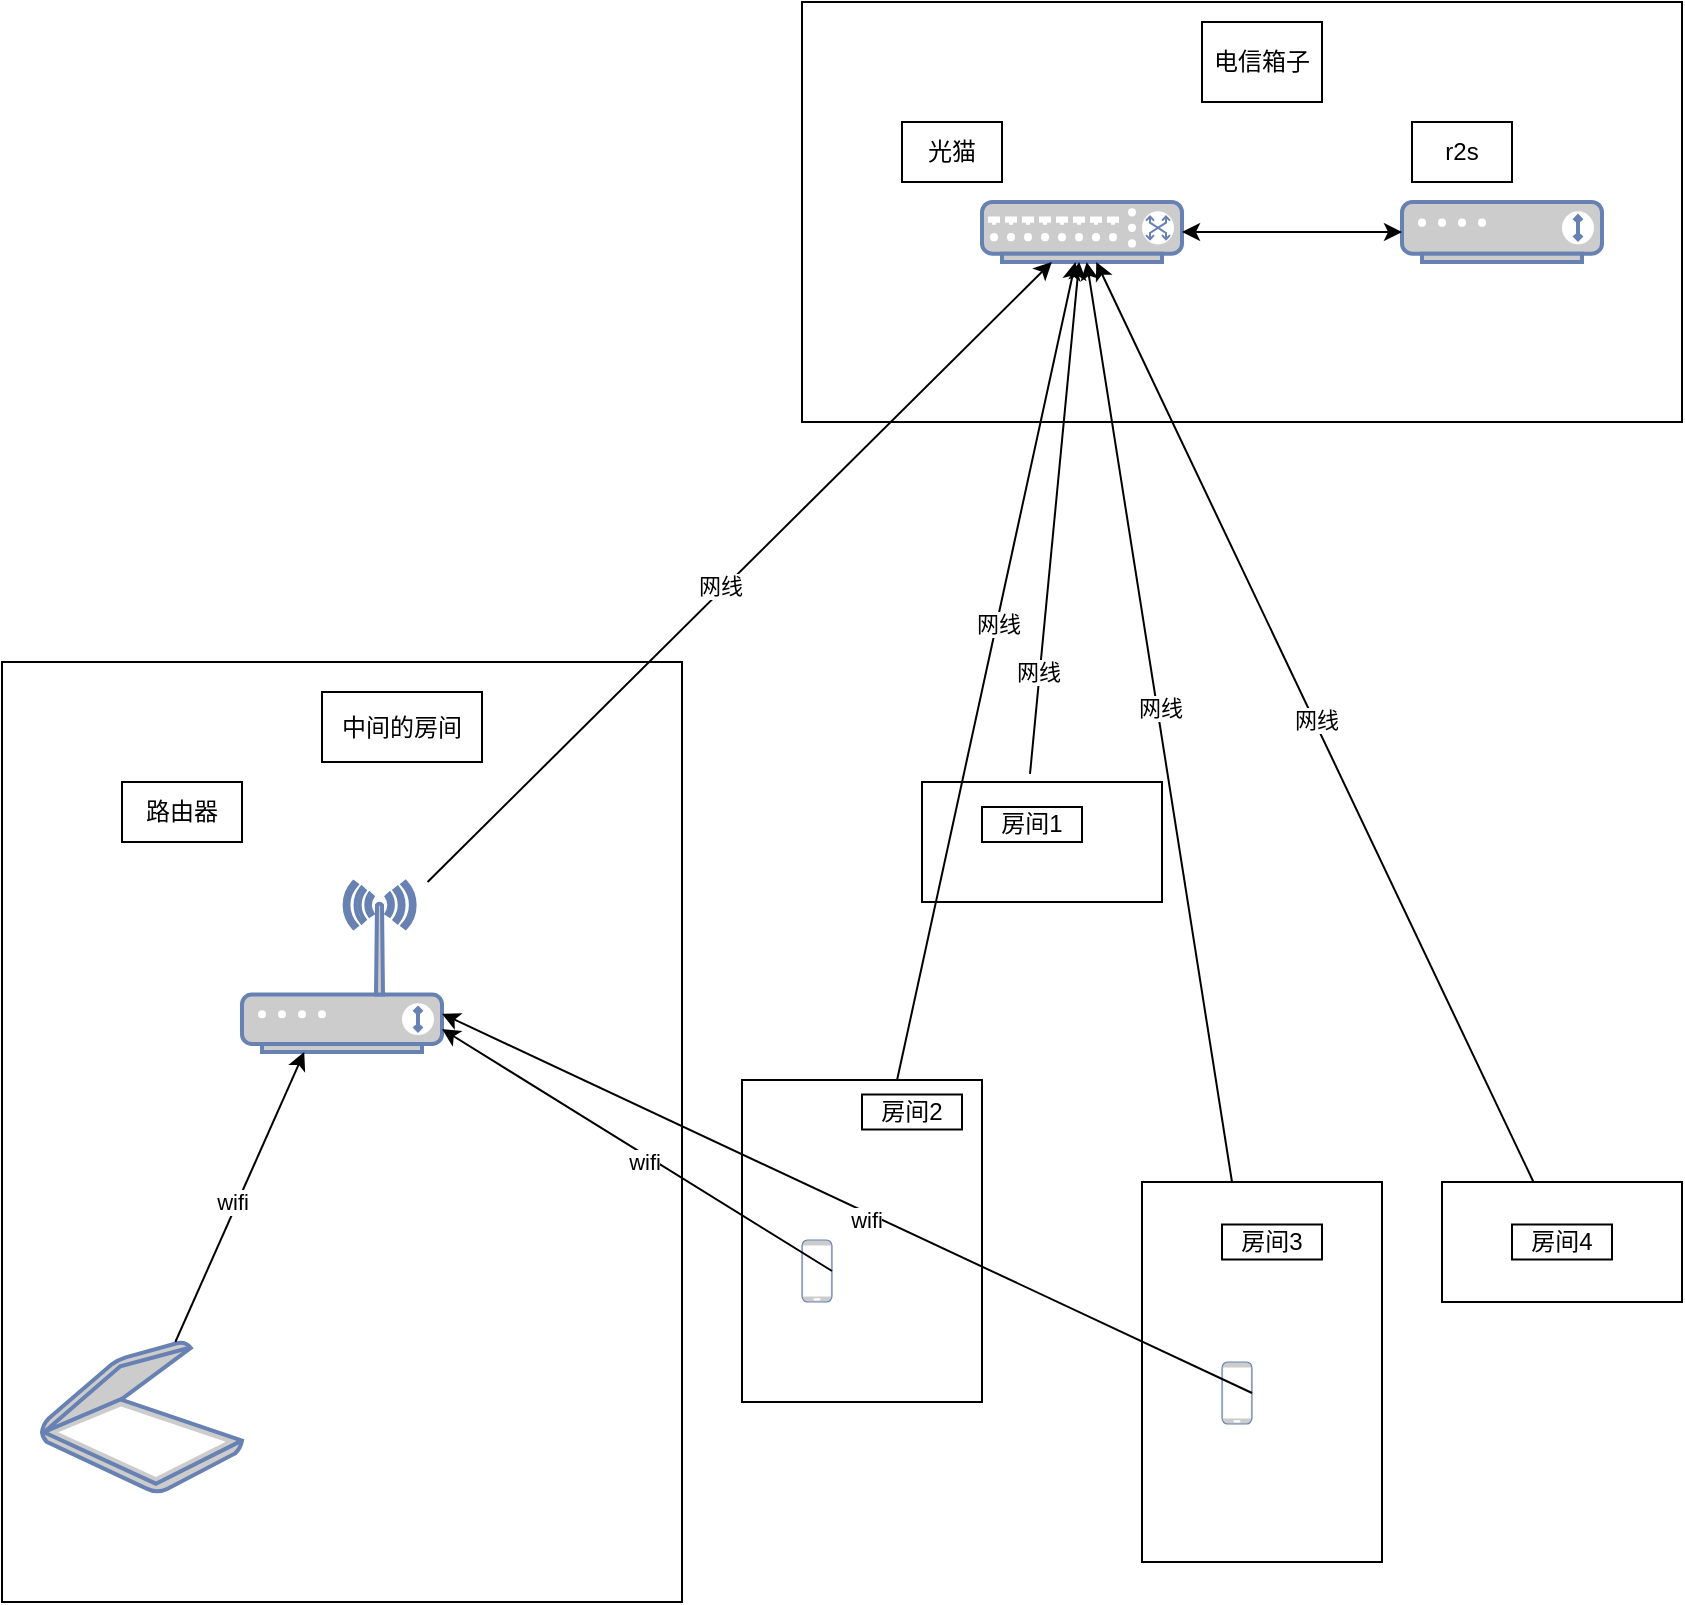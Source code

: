 <mxfile version="21.1.1" type="github">
  <diagram id="Ht1M8jgEwFfnCIfOTk4-" name="Page-1">
    <mxGraphModel dx="1562" dy="867" grid="1" gridSize="10" guides="1" tooltips="1" connect="1" arrows="1" fold="1" page="1" pageScale="1" pageWidth="1169" pageHeight="827" math="0" shadow="0">
      <root>
        <mxCell id="0" />
        <mxCell id="1" parent="0" />
        <mxCell id="m_8UG7gQofnNzncV905W-1" value="" style="rounded=0;whiteSpace=wrap;html=1;" vertex="1" parent="1">
          <mxGeometry x="530" y="60" width="440" height="210" as="geometry" />
        </mxCell>
        <mxCell id="m_8UG7gQofnNzncV905W-2" value="" style="rounded=0;whiteSpace=wrap;html=1;" vertex="1" parent="1">
          <mxGeometry x="130" y="390" width="340" height="470" as="geometry" />
        </mxCell>
        <mxCell id="m_8UG7gQofnNzncV905W-3" value="" style="fontColor=#0066CC;verticalAlign=top;verticalLabelPosition=bottom;labelPosition=center;align=center;html=1;outlineConnect=0;fillColor=#CCCCCC;strokeColor=#6881B3;gradientColor=none;gradientDirection=north;strokeWidth=2;shape=mxgraph.networks.switch;" vertex="1" parent="1">
          <mxGeometry x="620" y="160" width="100" height="30" as="geometry" />
        </mxCell>
        <mxCell id="m_8UG7gQofnNzncV905W-4" value="光猫" style="whiteSpace=wrap;html=1;" vertex="1" parent="1">
          <mxGeometry x="580" y="120" width="50" height="30" as="geometry" />
        </mxCell>
        <mxCell id="m_8UG7gQofnNzncV905W-5" value="" style="fontColor=#0066CC;verticalAlign=top;verticalLabelPosition=bottom;labelPosition=center;align=center;html=1;outlineConnect=0;fillColor=#CCCCCC;strokeColor=#6881B3;gradientColor=none;gradientDirection=north;strokeWidth=2;shape=mxgraph.networks.wireless_modem;" vertex="1" parent="1">
          <mxGeometry x="250" y="500" width="100" height="85" as="geometry" />
        </mxCell>
        <mxCell id="m_8UG7gQofnNzncV905W-6" value="路由器" style="whiteSpace=wrap;html=1;" vertex="1" parent="1">
          <mxGeometry x="190" y="450" width="60" height="30" as="geometry" />
        </mxCell>
        <mxCell id="m_8UG7gQofnNzncV905W-7" value="中间的房间" style="whiteSpace=wrap;html=1;" vertex="1" parent="1">
          <mxGeometry x="290" y="405" width="80" height="35" as="geometry" />
        </mxCell>
        <mxCell id="m_8UG7gQofnNzncV905W-8" value="电信箱子" style="rounded=0;whiteSpace=wrap;html=1;" vertex="1" parent="1">
          <mxGeometry x="730" y="70" width="60" height="40" as="geometry" />
        </mxCell>
        <mxCell id="m_8UG7gQofnNzncV905W-9" value="" style="rounded=0;whiteSpace=wrap;html=1;" vertex="1" parent="1">
          <mxGeometry x="590" y="450" width="120" height="60" as="geometry" />
        </mxCell>
        <mxCell id="m_8UG7gQofnNzncV905W-10" value="" style="rounded=0;whiteSpace=wrap;html=1;" vertex="1" parent="1">
          <mxGeometry x="500" y="599" width="120" height="161" as="geometry" />
        </mxCell>
        <mxCell id="m_8UG7gQofnNzncV905W-11" value="" style="rounded=0;whiteSpace=wrap;html=1;" vertex="1" parent="1">
          <mxGeometry x="700" y="650" width="120" height="190" as="geometry" />
        </mxCell>
        <mxCell id="m_8UG7gQofnNzncV905W-12" value="" style="rounded=0;whiteSpace=wrap;html=1;" vertex="1" parent="1">
          <mxGeometry x="850" y="650" width="120" height="60" as="geometry" />
        </mxCell>
        <mxCell id="m_8UG7gQofnNzncV905W-13" value="" style="endArrow=classic;html=1;rounded=0;exitX=0.45;exitY=-0.067;exitDx=0;exitDy=0;exitPerimeter=0;" edge="1" parent="1" source="m_8UG7gQofnNzncV905W-9" target="m_8UG7gQofnNzncV905W-3">
          <mxGeometry width="50" height="50" relative="1" as="geometry">
            <mxPoint x="620" y="470" as="sourcePoint" />
            <mxPoint x="670" y="420" as="targetPoint" />
          </mxGeometry>
        </mxCell>
        <mxCell id="m_8UG7gQofnNzncV905W-14" value="网线" style="edgeLabel;html=1;align=center;verticalAlign=middle;resizable=0;points=[];" vertex="1" connectable="0" parent="m_8UG7gQofnNzncV905W-13">
          <mxGeometry x="-0.602" y="1" relative="1" as="geometry">
            <mxPoint as="offset" />
          </mxGeometry>
        </mxCell>
        <mxCell id="m_8UG7gQofnNzncV905W-15" value="" style="endArrow=classic;html=1;rounded=0;" edge="1" parent="1" source="m_8UG7gQofnNzncV905W-10" target="m_8UG7gQofnNzncV905W-3">
          <mxGeometry width="50" height="50" relative="1" as="geometry">
            <mxPoint x="654" y="456" as="sourcePoint" />
            <mxPoint x="679" y="200" as="targetPoint" />
          </mxGeometry>
        </mxCell>
        <mxCell id="m_8UG7gQofnNzncV905W-16" value="网线" style="edgeLabel;html=1;align=center;verticalAlign=middle;resizable=0;points=[];" vertex="1" connectable="0" parent="m_8UG7gQofnNzncV905W-15">
          <mxGeometry x="0.119" relative="1" as="geometry">
            <mxPoint as="offset" />
          </mxGeometry>
        </mxCell>
        <mxCell id="m_8UG7gQofnNzncV905W-17" value="" style="endArrow=classic;html=1;rounded=0;" edge="1" parent="1" source="m_8UG7gQofnNzncV905W-11" target="m_8UG7gQofnNzncV905W-3">
          <mxGeometry width="50" height="50" relative="1" as="geometry">
            <mxPoint x="587" y="595" as="sourcePoint" />
            <mxPoint x="677" y="200" as="targetPoint" />
          </mxGeometry>
        </mxCell>
        <mxCell id="m_8UG7gQofnNzncV905W-18" value="网线" style="edgeLabel;html=1;align=center;verticalAlign=middle;resizable=0;points=[];" vertex="1" connectable="0" parent="m_8UG7gQofnNzncV905W-17">
          <mxGeometry x="0.03" y="-1" relative="1" as="geometry">
            <mxPoint as="offset" />
          </mxGeometry>
        </mxCell>
        <mxCell id="m_8UG7gQofnNzncV905W-19" value="" style="endArrow=classic;html=1;rounded=0;" edge="1" parent="1" source="m_8UG7gQofnNzncV905W-12" target="m_8UG7gQofnNzncV905W-3">
          <mxGeometry width="50" height="50" relative="1" as="geometry">
            <mxPoint x="765" y="660" as="sourcePoint" />
            <mxPoint x="683" y="200" as="targetPoint" />
          </mxGeometry>
        </mxCell>
        <mxCell id="m_8UG7gQofnNzncV905W-20" value="网线" style="edgeLabel;html=1;align=center;verticalAlign=middle;resizable=0;points=[];" vertex="1" connectable="0" parent="m_8UG7gQofnNzncV905W-19">
          <mxGeometry x="0.008" relative="1" as="geometry">
            <mxPoint x="1" as="offset" />
          </mxGeometry>
        </mxCell>
        <mxCell id="m_8UG7gQofnNzncV905W-21" value="" style="endArrow=classic;html=1;rounded=0;" edge="1" parent="1" source="m_8UG7gQofnNzncV905W-5" target="m_8UG7gQofnNzncV905W-3">
          <mxGeometry width="50" height="50" relative="1" as="geometry">
            <mxPoint x="906" y="660" as="sourcePoint" />
            <mxPoint x="687" y="200" as="targetPoint" />
          </mxGeometry>
        </mxCell>
        <mxCell id="m_8UG7gQofnNzncV905W-22" value="网线" style="edgeLabel;html=1;align=center;verticalAlign=middle;resizable=0;points=[];" vertex="1" connectable="0" parent="m_8UG7gQofnNzncV905W-21">
          <mxGeometry x="-0.054" y="3" relative="1" as="geometry">
            <mxPoint as="offset" />
          </mxGeometry>
        </mxCell>
        <mxCell id="m_8UG7gQofnNzncV905W-23" value="房间1" style="whiteSpace=wrap;html=1;" vertex="1" parent="1">
          <mxGeometry x="620" y="462.5" width="50" height="17.5" as="geometry" />
        </mxCell>
        <mxCell id="m_8UG7gQofnNzncV905W-24" value="房间2" style="whiteSpace=wrap;html=1;" vertex="1" parent="1">
          <mxGeometry x="560" y="606.25" width="50" height="17.5" as="geometry" />
        </mxCell>
        <mxCell id="m_8UG7gQofnNzncV905W-25" value="房间3" style="whiteSpace=wrap;html=1;" vertex="1" parent="1">
          <mxGeometry x="740" y="671.25" width="50" height="17.5" as="geometry" />
        </mxCell>
        <mxCell id="m_8UG7gQofnNzncV905W-26" value="房间4" style="whiteSpace=wrap;html=1;" vertex="1" parent="1">
          <mxGeometry x="885" y="671.25" width="50" height="17.5" as="geometry" />
        </mxCell>
        <mxCell id="m_8UG7gQofnNzncV905W-27" value="" style="fontColor=#0066CC;verticalAlign=top;verticalLabelPosition=bottom;labelPosition=center;align=center;html=1;outlineConnect=0;fillColor=#CCCCCC;strokeColor=#6881B3;gradientColor=none;gradientDirection=north;strokeWidth=2;shape=mxgraph.networks.scanner;" vertex="1" parent="1">
          <mxGeometry x="150" y="730" width="100" height="75" as="geometry" />
        </mxCell>
        <mxCell id="m_8UG7gQofnNzncV905W-28" value="" style="fontColor=#0066CC;verticalAlign=top;verticalLabelPosition=bottom;labelPosition=center;align=center;html=1;outlineConnect=0;fillColor=#CCCCCC;strokeColor=#6881B3;gradientColor=none;gradientDirection=north;strokeWidth=2;shape=mxgraph.networks.mobile;" vertex="1" parent="1">
          <mxGeometry x="530" y="679" width="15" height="31" as="geometry" />
        </mxCell>
        <mxCell id="m_8UG7gQofnNzncV905W-29" value="" style="fontColor=#0066CC;verticalAlign=top;verticalLabelPosition=bottom;labelPosition=center;align=center;html=1;outlineConnect=0;fillColor=#CCCCCC;strokeColor=#6881B3;gradientColor=none;gradientDirection=north;strokeWidth=2;shape=mxgraph.networks.mobile;" vertex="1" parent="1">
          <mxGeometry x="740" y="740" width="15" height="31" as="geometry" />
        </mxCell>
        <mxCell id="m_8UG7gQofnNzncV905W-30" value="" style="endArrow=classic;html=1;rounded=0;" edge="1" parent="1" source="m_8UG7gQofnNzncV905W-27" target="m_8UG7gQofnNzncV905W-5">
          <mxGeometry width="50" height="50" relative="1" as="geometry">
            <mxPoint x="353" y="510" as="sourcePoint" />
            <mxPoint x="665" y="200" as="targetPoint" />
          </mxGeometry>
        </mxCell>
        <mxCell id="m_8UG7gQofnNzncV905W-31" value="wifi" style="edgeLabel;html=1;align=center;verticalAlign=middle;resizable=0;points=[];" vertex="1" connectable="0" parent="m_8UG7gQofnNzncV905W-30">
          <mxGeometry x="-0.054" y="3" relative="1" as="geometry">
            <mxPoint as="offset" />
          </mxGeometry>
        </mxCell>
        <mxCell id="m_8UG7gQofnNzncV905W-32" value="" style="endArrow=classic;html=1;rounded=0;exitX=1;exitY=0.5;exitDx=0;exitDy=0;exitPerimeter=0;" edge="1" parent="1" source="m_8UG7gQofnNzncV905W-28" target="m_8UG7gQofnNzncV905W-5">
          <mxGeometry width="50" height="50" relative="1" as="geometry">
            <mxPoint x="227" y="740" as="sourcePoint" />
            <mxPoint x="291" y="595" as="targetPoint" />
          </mxGeometry>
        </mxCell>
        <mxCell id="m_8UG7gQofnNzncV905W-33" value="wifi" style="edgeLabel;html=1;align=center;verticalAlign=middle;resizable=0;points=[];" vertex="1" connectable="0" parent="m_8UG7gQofnNzncV905W-32">
          <mxGeometry x="-0.054" y="3" relative="1" as="geometry">
            <mxPoint as="offset" />
          </mxGeometry>
        </mxCell>
        <mxCell id="m_8UG7gQofnNzncV905W-34" value="" style="endArrow=classic;html=1;rounded=0;exitX=1;exitY=0.5;exitDx=0;exitDy=0;exitPerimeter=0;" edge="1" parent="1" source="m_8UG7gQofnNzncV905W-29" target="m_8UG7gQofnNzncV905W-5">
          <mxGeometry width="50" height="50" relative="1" as="geometry">
            <mxPoint x="555" y="705" as="sourcePoint" />
            <mxPoint x="360" y="584" as="targetPoint" />
          </mxGeometry>
        </mxCell>
        <mxCell id="m_8UG7gQofnNzncV905W-35" value="wifi" style="edgeLabel;html=1;align=center;verticalAlign=middle;resizable=0;points=[];" vertex="1" connectable="0" parent="m_8UG7gQofnNzncV905W-34">
          <mxGeometry x="-0.054" y="3" relative="1" as="geometry">
            <mxPoint as="offset" />
          </mxGeometry>
        </mxCell>
        <mxCell id="m_8UG7gQofnNzncV905W-36" value="" style="fontColor=#0066CC;verticalAlign=top;verticalLabelPosition=bottom;labelPosition=center;align=center;html=1;outlineConnect=0;fillColor=#CCCCCC;strokeColor=#6881B3;gradientColor=none;gradientDirection=north;strokeWidth=2;shape=mxgraph.networks.modem;" vertex="1" parent="1">
          <mxGeometry x="830" y="160" width="100" height="30" as="geometry" />
        </mxCell>
        <mxCell id="m_8UG7gQofnNzncV905W-37" value="r2s" style="whiteSpace=wrap;html=1;" vertex="1" parent="1">
          <mxGeometry x="835" y="120" width="50" height="30" as="geometry" />
        </mxCell>
        <mxCell id="m_8UG7gQofnNzncV905W-38" value="" style="endArrow=classic;startArrow=classic;html=1;rounded=0;" edge="1" parent="1" source="m_8UG7gQofnNzncV905W-3" target="m_8UG7gQofnNzncV905W-36">
          <mxGeometry width="50" height="50" relative="1" as="geometry">
            <mxPoint x="770" y="220" as="sourcePoint" />
            <mxPoint x="820" y="170" as="targetPoint" />
          </mxGeometry>
        </mxCell>
      </root>
    </mxGraphModel>
  </diagram>
</mxfile>

